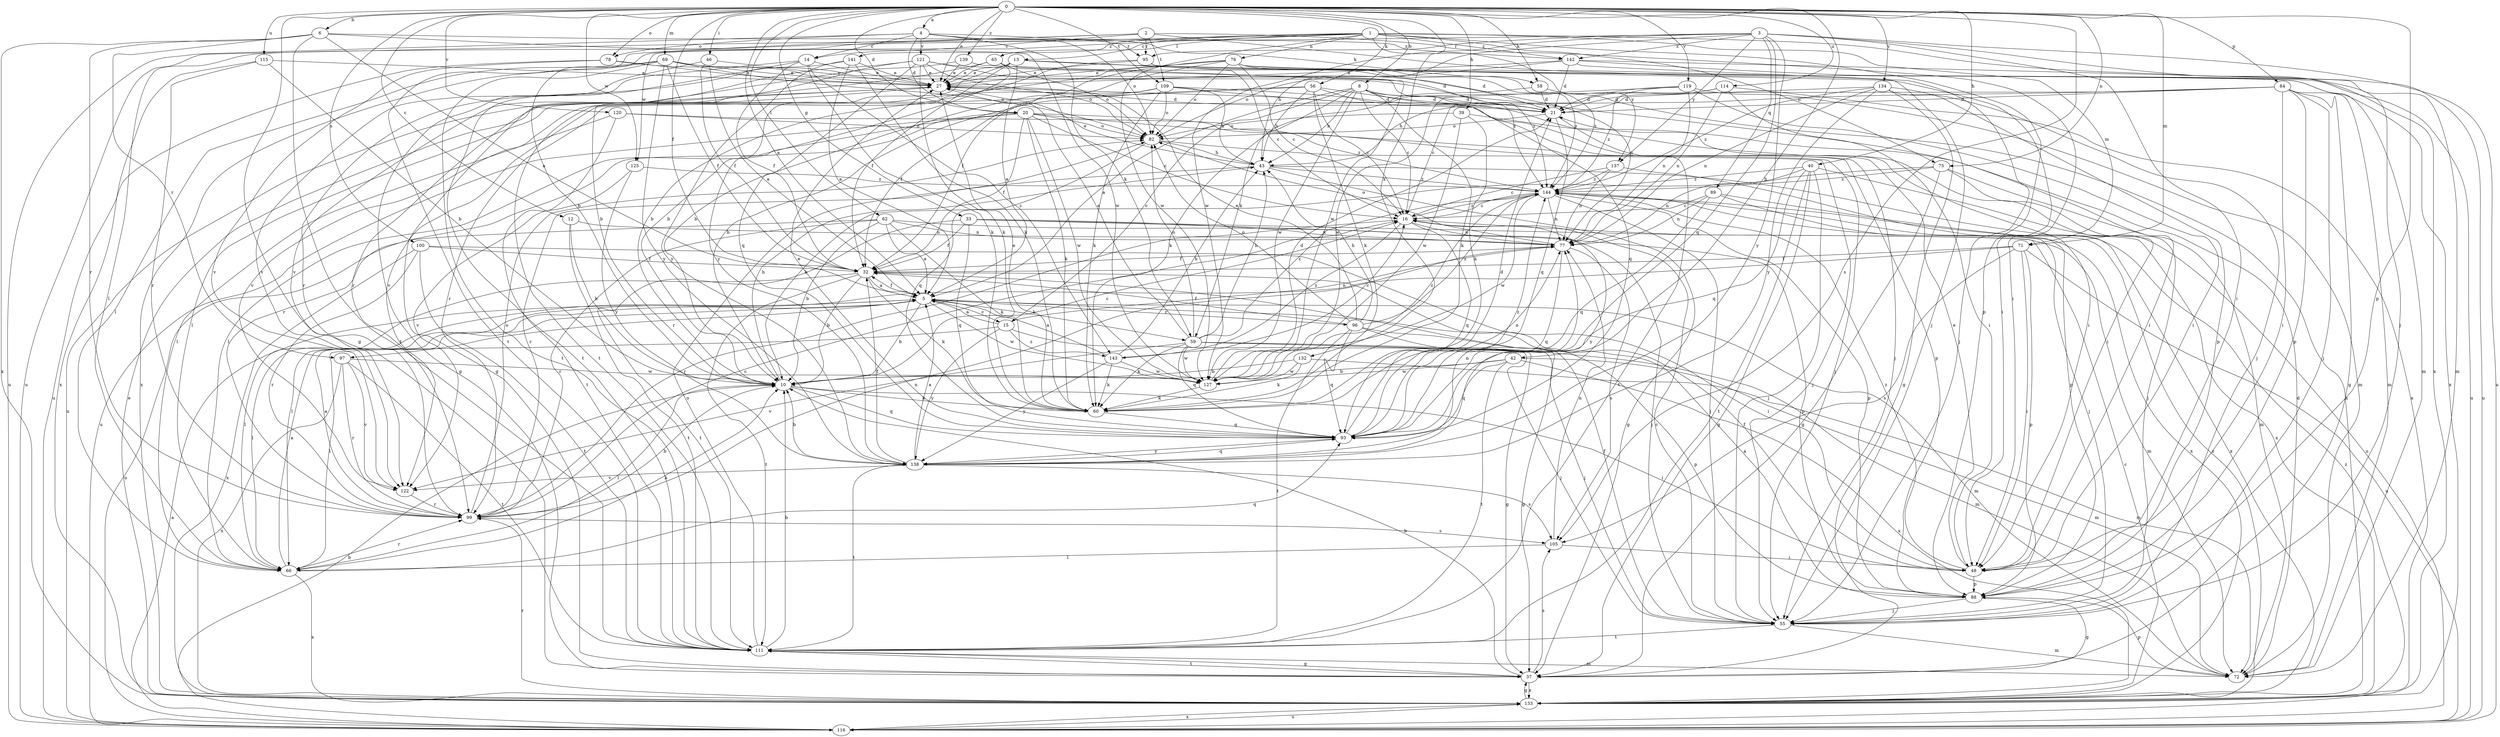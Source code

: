 strict digraph  {
0;
1;
2;
3;
4;
5;
6;
8;
10;
12;
13;
14;
15;
16;
20;
21;
27;
32;
33;
37;
39;
40;
42;
43;
46;
48;
55;
56;
58;
59;
60;
62;
65;
66;
69;
71;
72;
75;
76;
77;
78;
82;
84;
88;
89;
93;
95;
96;
97;
99;
100;
105;
109;
111;
114;
115;
116;
119;
120;
121;
122;
125;
127;
132;
133;
134;
137;
138;
139;
141;
142;
143;
144;
0 -> 4  [label=a];
0 -> 5  [label=a];
0 -> 6  [label=b];
0 -> 8  [label=b];
0 -> 12  [label=c];
0 -> 20  [label=d];
0 -> 27  [label=e];
0 -> 32  [label=f];
0 -> 33  [label=g];
0 -> 37  [label=g];
0 -> 39  [label=h];
0 -> 40  [label=h];
0 -> 42  [label=h];
0 -> 46  [label=i];
0 -> 56  [label=k];
0 -> 58  [label=k];
0 -> 62  [label=l];
0 -> 69  [label=m];
0 -> 71  [label=m];
0 -> 75  [label=n];
0 -> 78  [label=o];
0 -> 84  [label=p];
0 -> 88  [label=p];
0 -> 100  [label=s];
0 -> 105  [label=s];
0 -> 109  [label=t];
0 -> 114  [label=u];
0 -> 115  [label=u];
0 -> 119  [label=v];
0 -> 120  [label=v];
0 -> 125  [label=w];
0 -> 132  [label=x];
0 -> 134  [label=y];
0 -> 139  [label=z];
1 -> 13  [label=c];
1 -> 65  [label=l];
1 -> 71  [label=m];
1 -> 75  [label=n];
1 -> 76  [label=n];
1 -> 88  [label=p];
1 -> 116  [label=u];
1 -> 125  [label=w];
1 -> 127  [label=w];
1 -> 133  [label=x];
1 -> 137  [label=y];
1 -> 141  [label=z];
1 -> 142  [label=z];
2 -> 10  [label=b];
2 -> 14  [label=c];
2 -> 48  [label=i];
2 -> 55  [label=j];
2 -> 95  [label=r];
2 -> 109  [label=t];
2 -> 111  [label=t];
3 -> 43  [label=h];
3 -> 48  [label=i];
3 -> 55  [label=j];
3 -> 66  [label=l];
3 -> 89  [label=q];
3 -> 93  [label=q];
3 -> 95  [label=r];
3 -> 116  [label=u];
3 -> 127  [label=w];
3 -> 137  [label=y];
3 -> 138  [label=y];
3 -> 142  [label=z];
4 -> 14  [label=c];
4 -> 20  [label=d];
4 -> 58  [label=k];
4 -> 59  [label=k];
4 -> 78  [label=o];
4 -> 82  [label=o];
4 -> 95  [label=r];
4 -> 116  [label=u];
4 -> 121  [label=v];
5 -> 10  [label=b];
5 -> 15  [label=c];
5 -> 32  [label=f];
5 -> 59  [label=k];
5 -> 66  [label=l];
5 -> 72  [label=m];
5 -> 96  [label=r];
5 -> 97  [label=r];
5 -> 127  [label=w];
6 -> 5  [label=a];
6 -> 97  [label=r];
6 -> 99  [label=r];
6 -> 111  [label=t];
6 -> 127  [label=w];
6 -> 133  [label=x];
6 -> 142  [label=z];
8 -> 5  [label=a];
8 -> 15  [label=c];
8 -> 16  [label=c];
8 -> 21  [label=d];
8 -> 43  [label=h];
8 -> 48  [label=i];
8 -> 59  [label=k];
8 -> 60  [label=k];
8 -> 93  [label=q];
8 -> 127  [label=w];
10 -> 16  [label=c];
10 -> 43  [label=h];
10 -> 48  [label=i];
10 -> 60  [label=k];
10 -> 66  [label=l];
10 -> 93  [label=q];
12 -> 10  [label=b];
12 -> 77  [label=n];
12 -> 111  [label=t];
13 -> 5  [label=a];
13 -> 10  [label=b];
13 -> 16  [label=c];
13 -> 27  [label=e];
13 -> 32  [label=f];
13 -> 133  [label=x];
14 -> 27  [label=e];
14 -> 32  [label=f];
14 -> 37  [label=g];
14 -> 60  [label=k];
14 -> 111  [label=t];
14 -> 143  [label=z];
15 -> 5  [label=a];
15 -> 55  [label=j];
15 -> 66  [label=l];
15 -> 77  [label=n];
15 -> 138  [label=y];
15 -> 143  [label=z];
16 -> 77  [label=n];
16 -> 93  [label=q];
16 -> 99  [label=r];
16 -> 138  [label=y];
16 -> 143  [label=z];
16 -> 144  [label=z];
20 -> 16  [label=c];
20 -> 32  [label=f];
20 -> 55  [label=j];
20 -> 60  [label=k];
20 -> 66  [label=l];
20 -> 82  [label=o];
20 -> 99  [label=r];
20 -> 116  [label=u];
20 -> 127  [label=w];
20 -> 144  [label=z];
21 -> 82  [label=o];
21 -> 93  [label=q];
21 -> 111  [label=t];
27 -> 21  [label=d];
27 -> 66  [label=l];
27 -> 116  [label=u];
32 -> 5  [label=a];
32 -> 10  [label=b];
32 -> 60  [label=k];
32 -> 66  [label=l];
32 -> 111  [label=t];
33 -> 32  [label=f];
33 -> 55  [label=j];
33 -> 72  [label=m];
33 -> 77  [label=n];
33 -> 93  [label=q];
33 -> 111  [label=t];
37 -> 10  [label=b];
37 -> 105  [label=s];
37 -> 111  [label=t];
37 -> 133  [label=x];
39 -> 48  [label=i];
39 -> 60  [label=k];
39 -> 82  [label=o];
39 -> 127  [label=w];
40 -> 37  [label=g];
40 -> 55  [label=j];
40 -> 77  [label=n];
40 -> 93  [label=q];
40 -> 111  [label=t];
40 -> 116  [label=u];
40 -> 144  [label=z];
42 -> 10  [label=b];
42 -> 72  [label=m];
42 -> 93  [label=q];
42 -> 111  [label=t];
42 -> 127  [label=w];
42 -> 133  [label=x];
43 -> 27  [label=e];
43 -> 37  [label=g];
43 -> 99  [label=r];
43 -> 133  [label=x];
43 -> 144  [label=z];
46 -> 5  [label=a];
46 -> 27  [label=e];
46 -> 32  [label=f];
46 -> 122  [label=v];
48 -> 27  [label=e];
48 -> 32  [label=f];
48 -> 88  [label=p];
48 -> 144  [label=z];
55 -> 16  [label=c];
55 -> 32  [label=f];
55 -> 72  [label=m];
55 -> 111  [label=t];
56 -> 10  [label=b];
56 -> 16  [label=c];
56 -> 21  [label=d];
56 -> 43  [label=h];
56 -> 48  [label=i];
56 -> 60  [label=k];
56 -> 122  [label=v];
58 -> 21  [label=d];
58 -> 60  [label=k];
58 -> 133  [label=x];
59 -> 27  [label=e];
59 -> 37  [label=g];
59 -> 43  [label=h];
59 -> 55  [label=j];
59 -> 60  [label=k];
59 -> 72  [label=m];
59 -> 82  [label=o];
59 -> 93  [label=q];
59 -> 122  [label=v];
59 -> 127  [label=w];
59 -> 144  [label=z];
60 -> 27  [label=e];
60 -> 77  [label=n];
60 -> 93  [label=q];
62 -> 5  [label=a];
62 -> 10  [label=b];
62 -> 60  [label=k];
62 -> 77  [label=n];
62 -> 88  [label=p];
62 -> 99  [label=r];
62 -> 116  [label=u];
65 -> 21  [label=d];
65 -> 27  [label=e];
65 -> 82  [label=o];
65 -> 99  [label=r];
65 -> 138  [label=y];
66 -> 5  [label=a];
66 -> 10  [label=b];
66 -> 93  [label=q];
66 -> 99  [label=r];
66 -> 133  [label=x];
69 -> 27  [label=e];
69 -> 32  [label=f];
69 -> 66  [label=l];
69 -> 82  [label=o];
69 -> 111  [label=t];
69 -> 133  [label=x];
69 -> 138  [label=y];
69 -> 144  [label=z];
71 -> 32  [label=f];
71 -> 48  [label=i];
71 -> 66  [label=l];
71 -> 88  [label=p];
71 -> 105  [label=s];
71 -> 116  [label=u];
72 -> 21  [label=d];
72 -> 88  [label=p];
75 -> 10  [label=b];
75 -> 37  [label=g];
75 -> 55  [label=j];
75 -> 72  [label=m];
75 -> 144  [label=z];
76 -> 10  [label=b];
76 -> 16  [label=c];
76 -> 27  [label=e];
76 -> 32  [label=f];
76 -> 48  [label=i];
76 -> 82  [label=o];
76 -> 111  [label=t];
76 -> 116  [label=u];
76 -> 144  [label=z];
77 -> 32  [label=f];
77 -> 82  [label=o];
77 -> 93  [label=q];
77 -> 105  [label=s];
78 -> 21  [label=d];
78 -> 27  [label=e];
78 -> 116  [label=u];
78 -> 122  [label=v];
82 -> 43  [label=h];
82 -> 55  [label=j];
82 -> 93  [label=q];
84 -> 21  [label=d];
84 -> 37  [label=g];
84 -> 43  [label=h];
84 -> 48  [label=i];
84 -> 55  [label=j];
84 -> 72  [label=m];
84 -> 88  [label=p];
84 -> 99  [label=r];
88 -> 5  [label=a];
88 -> 37  [label=g];
88 -> 55  [label=j];
89 -> 16  [label=c];
89 -> 55  [label=j];
89 -> 77  [label=n];
89 -> 93  [label=q];
89 -> 133  [label=x];
93 -> 21  [label=d];
93 -> 27  [label=e];
93 -> 138  [label=y];
93 -> 144  [label=z];
95 -> 10  [label=b];
95 -> 27  [label=e];
95 -> 72  [label=m];
95 -> 144  [label=z];
96 -> 27  [label=e];
96 -> 32  [label=f];
96 -> 37  [label=g];
96 -> 43  [label=h];
96 -> 82  [label=o];
96 -> 88  [label=p];
96 -> 93  [label=q];
96 -> 111  [label=t];
96 -> 144  [label=z];
97 -> 99  [label=r];
97 -> 111  [label=t];
97 -> 122  [label=v];
97 -> 127  [label=w];
97 -> 133  [label=x];
99 -> 5  [label=a];
99 -> 10  [label=b];
99 -> 16  [label=c];
99 -> 77  [label=n];
99 -> 82  [label=o];
99 -> 105  [label=s];
100 -> 32  [label=f];
100 -> 48  [label=i];
100 -> 99  [label=r];
100 -> 111  [label=t];
100 -> 133  [label=x];
105 -> 48  [label=i];
105 -> 66  [label=l];
105 -> 77  [label=n];
109 -> 21  [label=d];
109 -> 32  [label=f];
109 -> 43  [label=h];
109 -> 55  [label=j];
109 -> 60  [label=k];
109 -> 82  [label=o];
109 -> 122  [label=v];
111 -> 10  [label=b];
111 -> 37  [label=g];
111 -> 72  [label=m];
111 -> 82  [label=o];
114 -> 16  [label=c];
114 -> 21  [label=d];
114 -> 48  [label=i];
114 -> 77  [label=n];
114 -> 133  [label=x];
115 -> 10  [label=b];
115 -> 27  [label=e];
115 -> 99  [label=r];
115 -> 133  [label=x];
116 -> 5  [label=a];
116 -> 10  [label=b];
116 -> 133  [label=x];
116 -> 144  [label=z];
119 -> 21  [label=d];
119 -> 48  [label=i];
119 -> 72  [label=m];
119 -> 77  [label=n];
119 -> 127  [label=w];
119 -> 144  [label=z];
120 -> 66  [label=l];
120 -> 82  [label=o];
120 -> 88  [label=p];
120 -> 111  [label=t];
121 -> 10  [label=b];
121 -> 27  [label=e];
121 -> 37  [label=g];
121 -> 60  [label=k];
121 -> 77  [label=n];
121 -> 82  [label=o];
121 -> 93  [label=q];
121 -> 144  [label=z];
122 -> 99  [label=r];
125 -> 122  [label=v];
125 -> 138  [label=y];
125 -> 144  [label=z];
127 -> 21  [label=d];
127 -> 60  [label=k];
127 -> 144  [label=z];
132 -> 10  [label=b];
132 -> 60  [label=k];
132 -> 72  [label=m];
132 -> 127  [label=w];
133 -> 16  [label=c];
133 -> 27  [label=e];
133 -> 37  [label=g];
133 -> 99  [label=r];
133 -> 116  [label=u];
133 -> 144  [label=z];
134 -> 21  [label=d];
134 -> 37  [label=g];
134 -> 55  [label=j];
134 -> 77  [label=n];
134 -> 88  [label=p];
134 -> 138  [label=y];
134 -> 144  [label=z];
137 -> 16  [label=c];
137 -> 77  [label=n];
137 -> 88  [label=p];
137 -> 144  [label=z];
138 -> 5  [label=a];
138 -> 10  [label=b];
138 -> 32  [label=f];
138 -> 77  [label=n];
138 -> 93  [label=q];
138 -> 105  [label=s];
138 -> 111  [label=t];
138 -> 122  [label=v];
139 -> 27  [label=e];
139 -> 122  [label=v];
139 -> 127  [label=w];
141 -> 5  [label=a];
141 -> 27  [label=e];
141 -> 60  [label=k];
141 -> 99  [label=r];
141 -> 138  [label=y];
142 -> 21  [label=d];
142 -> 27  [label=e];
142 -> 55  [label=j];
142 -> 72  [label=m];
142 -> 82  [label=o];
142 -> 116  [label=u];
143 -> 5  [label=a];
143 -> 16  [label=c];
143 -> 43  [label=h];
143 -> 60  [label=k];
143 -> 127  [label=w];
143 -> 138  [label=y];
144 -> 16  [label=c];
144 -> 55  [label=j];
144 -> 77  [label=n];
144 -> 88  [label=p];
144 -> 127  [label=w];
144 -> 133  [label=x];
}
